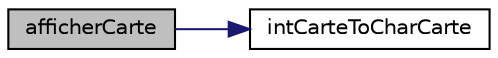 digraph "afficherCarte"
{
 // INTERACTIVE_SVG=YES
 // LATEX_PDF_SIZE
  edge [fontname="Helvetica",fontsize="10",labelfontname="Helvetica",labelfontsize="10"];
  node [fontname="Helvetica",fontsize="10",shape=record];
  rankdir="LR";
  Node1 [label="afficherCarte",height=0.2,width=0.4,color="black", fillcolor="grey75", style="filled", fontcolor="black",tooltip="Affiche une carte de manière différente en fonction de son état."];
  Node1 -> Node2 [color="midnightblue",fontsize="10",style="solid",fontname="Helvetica"];
  Node2 [label="intCarteToCharCarte",height=0.2,width=0.4,color="black", fillcolor="white", style="filled",URL="$jeu_8c.html#aaafffa208510d93f7593d9420bad974e",tooltip=": Permet de renvoyer un char \"  1 \" ou \" 10\" selon le int envoyé"];
}
